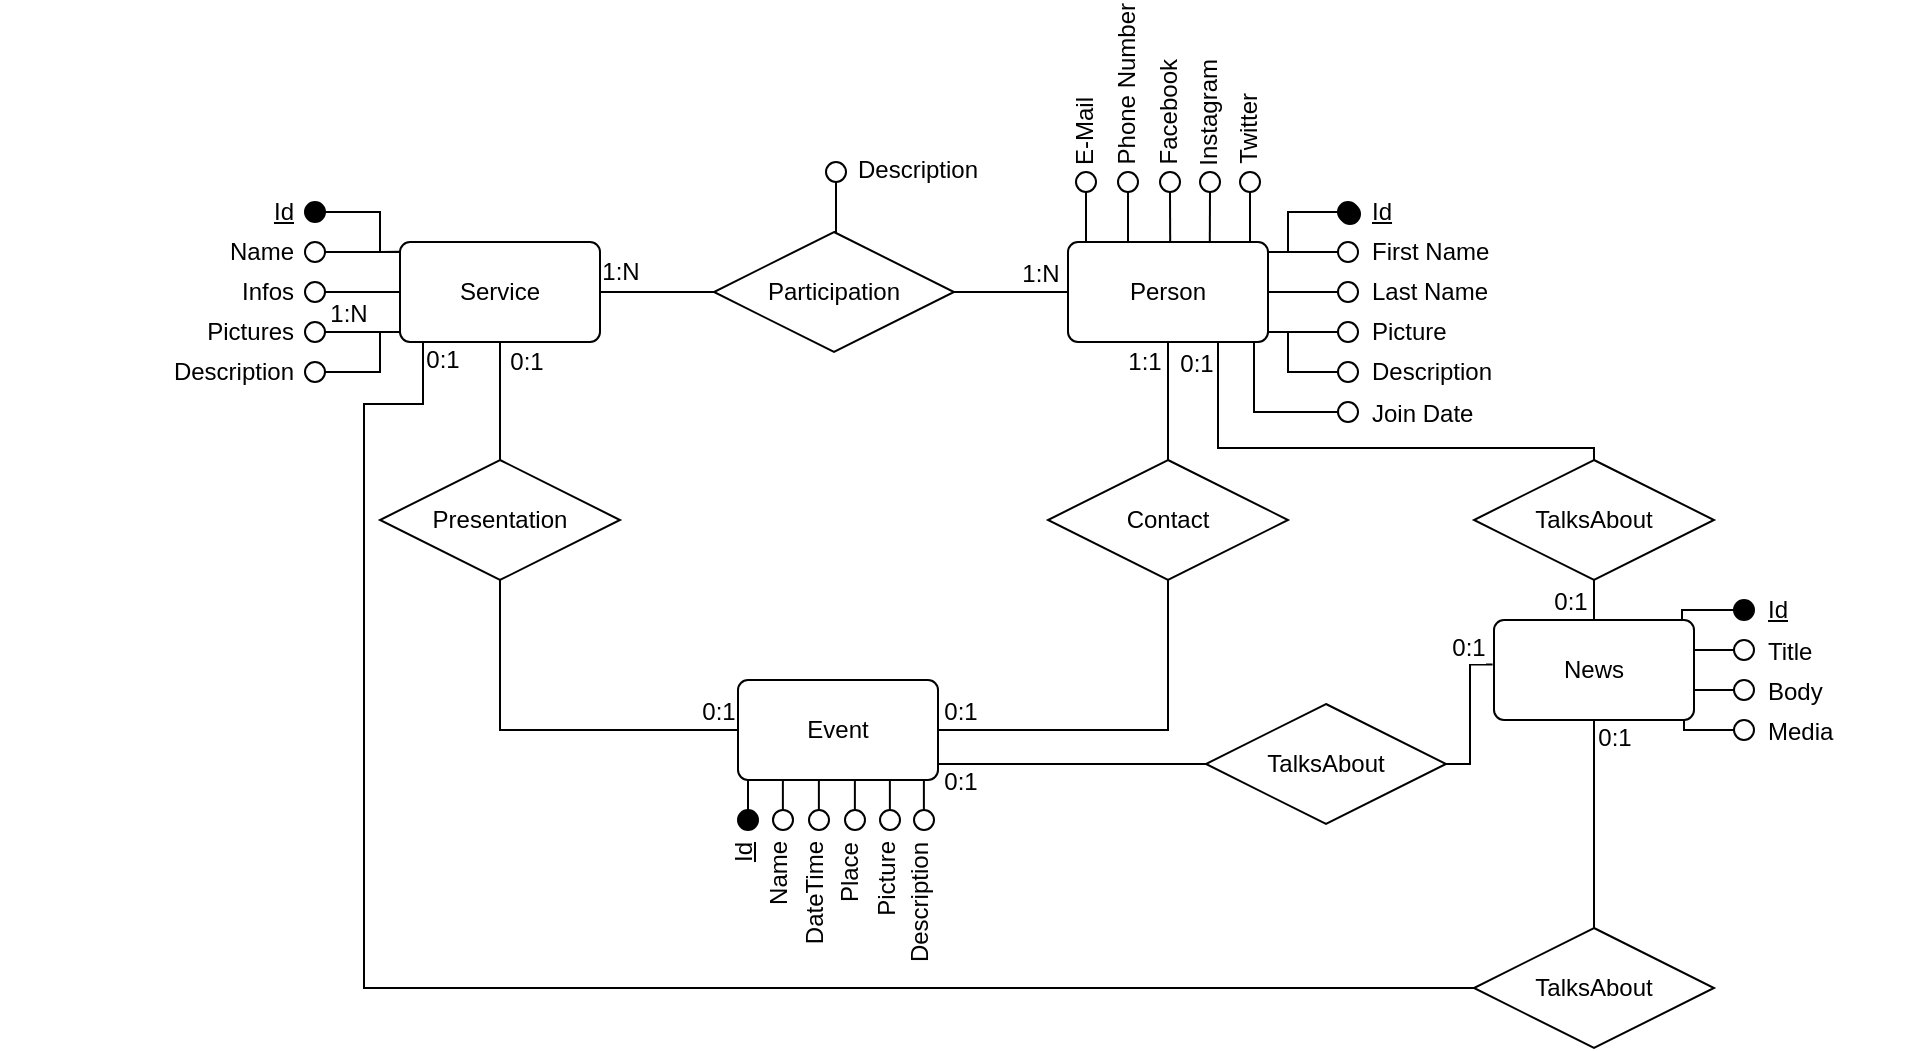 <mxfile version="13.0.0" type="github">
  <diagram id="yY8FP1khCgJvJXXbFNSa" name="Page-1">
    <mxGraphModel dx="1367" dy="301" grid="1" gridSize="1" guides="1" tooltips="1" connect="1" arrows="1" fold="1" page="1" pageScale="1" pageWidth="850" pageHeight="1100" math="0" shadow="0">
      <root>
        <mxCell id="0" />
        <mxCell id="1" parent="0" />
        <mxCell id="Hg1yuA1bv0Kx8vVud3k1-56" value="" style="group" parent="1" vertex="1" connectable="0">
          <mxGeometry x="384" y="370" width="230" height="100" as="geometry" />
        </mxCell>
        <mxCell id="Hg1yuA1bv0Kx8vVud3k1-54" value="" style="group" parent="Hg1yuA1bv0Kx8vVud3k1-56" vertex="1" connectable="0">
          <mxGeometry width="230" height="100" as="geometry" />
        </mxCell>
        <mxCell id="Hg1yuA1bv0Kx8vVud3k1-52" value="" style="group;container=1;" parent="Hg1yuA1bv0Kx8vVud3k1-54" vertex="1" connectable="0">
          <mxGeometry width="230" height="100" as="geometry" />
        </mxCell>
        <mxCell id="Hg1yuA1bv0Kx8vVud3k1-2" value="Person" style="rounded=1;arcSize=10;whiteSpace=wrap;html=1;align=center;" parent="Hg1yuA1bv0Kx8vVud3k1-52" vertex="1">
          <mxGeometry y="25" width="100" height="50" as="geometry" />
        </mxCell>
        <mxCell id="Hg1yuA1bv0Kx8vVud3k1-50" value="" style="group" parent="Hg1yuA1bv0Kx8vVud3k1-52" vertex="1" connectable="0">
          <mxGeometry x="100" width="130" height="100" as="geometry" />
        </mxCell>
        <mxCell id="Hg1yuA1bv0Kx8vVud3k1-48" value="" style="group" parent="Hg1yuA1bv0Kx8vVud3k1-50" vertex="1" connectable="0">
          <mxGeometry x="35" width="95" height="100" as="geometry" />
        </mxCell>
        <mxCell id="Hg1yuA1bv0Kx8vVud3k1-33" value="" style="group" parent="Hg1yuA1bv0Kx8vVud3k1-48" vertex="1" connectable="0">
          <mxGeometry y="40" width="85" height="20" as="geometry" />
        </mxCell>
        <mxCell id="Hg1yuA1bv0Kx8vVud3k1-23" value="" style="ellipse;whiteSpace=wrap;html=1;aspect=fixed;" parent="Hg1yuA1bv0Kx8vVud3k1-33" vertex="1">
          <mxGeometry y="5" width="10" height="10" as="geometry" />
        </mxCell>
        <mxCell id="Hg1yuA1bv0Kx8vVud3k1-24" value="Last Name" style="text;html=1;align=left;verticalAlign=middle;resizable=0;points=[];autosize=1;" parent="Hg1yuA1bv0Kx8vVud3k1-33" vertex="1">
          <mxGeometry x="15" y="1" width="67" height="18" as="geometry" />
        </mxCell>
        <mxCell id="Hg1yuA1bv0Kx8vVud3k1-37" value="" style="group" parent="Hg1yuA1bv0Kx8vVud3k1-48" vertex="1" connectable="0">
          <mxGeometry y="60" width="85" height="20" as="geometry" />
        </mxCell>
        <mxCell id="Hg1yuA1bv0Kx8vVud3k1-25" value="" style="ellipse;whiteSpace=wrap;html=1;aspect=fixed;" parent="Hg1yuA1bv0Kx8vVud3k1-37" vertex="1">
          <mxGeometry y="5" width="10" height="10" as="geometry" />
        </mxCell>
        <mxCell id="Hg1yuA1bv0Kx8vVud3k1-27" value="Picture" style="text;html=1;align=left;verticalAlign=middle;resizable=0;points=[];autosize=1;" parent="Hg1yuA1bv0Kx8vVud3k1-37" vertex="1">
          <mxGeometry x="15" y="1" width="47" height="18" as="geometry" />
        </mxCell>
        <mxCell id="Hg1yuA1bv0Kx8vVud3k1-38" value="" style="group" parent="Hg1yuA1bv0Kx8vVud3k1-48" vertex="1" connectable="0">
          <mxGeometry y="80" width="95" height="20" as="geometry" />
        </mxCell>
        <mxCell id="Hg1yuA1bv0Kx8vVud3k1-28" value="" style="ellipse;whiteSpace=wrap;html=1;aspect=fixed;" parent="Hg1yuA1bv0Kx8vVud3k1-38" vertex="1">
          <mxGeometry y="5" width="10" height="10" as="geometry" />
        </mxCell>
        <mxCell id="Hg1yuA1bv0Kx8vVud3k1-29" value="Description" style="text;html=1;align=left;verticalAlign=middle;resizable=0;points=[];autosize=1;" parent="Hg1yuA1bv0Kx8vVud3k1-38" vertex="1">
          <mxGeometry x="15" width="80" height="20" as="geometry" />
        </mxCell>
        <mxCell id="Hg1yuA1bv0Kx8vVud3k1-55" value="" style="group" parent="Hg1yuA1bv0Kx8vVud3k1-48" vertex="1" connectable="0">
          <mxGeometry width="84" height="40" as="geometry" />
        </mxCell>
        <mxCell id="Hg1yuA1bv0Kx8vVud3k1-31" value="" style="group" parent="Hg1yuA1bv0Kx8vVud3k1-55" vertex="1" connectable="0">
          <mxGeometry width="45" height="20" as="geometry" />
        </mxCell>
        <mxCell id="Hg1yuA1bv0Kx8vVud3k1-9" value="&lt;u&gt;Id&lt;/u&gt;" style="text;html=1;align=left;verticalAlign=middle;resizable=0;points=[];autosize=1;" parent="Hg1yuA1bv0Kx8vVud3k1-31" vertex="1">
          <mxGeometry x="15" width="30" height="20" as="geometry" />
        </mxCell>
        <mxCell id="Hg1yuA1bv0Kx8vVud3k1-6" value="" style="ellipse;whiteSpace=wrap;html=1;aspect=fixed;fillColor=#000000;" parent="Hg1yuA1bv0Kx8vVud3k1-31" vertex="1">
          <mxGeometry y="5" width="10" height="10" as="geometry" />
        </mxCell>
        <mxCell id="Hg1yuA1bv0Kx8vVud3k1-32" value="" style="group" parent="Hg1yuA1bv0Kx8vVud3k1-55" vertex="1" connectable="0">
          <mxGeometry y="20" width="84" height="20" as="geometry" />
        </mxCell>
        <mxCell id="Hg1yuA1bv0Kx8vVud3k1-20" value="" style="ellipse;whiteSpace=wrap;html=1;aspect=fixed;" parent="Hg1yuA1bv0Kx8vVud3k1-32" vertex="1">
          <mxGeometry y="5" width="10" height="10" as="geometry" />
        </mxCell>
        <mxCell id="Hg1yuA1bv0Kx8vVud3k1-21" value="First Name" style="text;html=1;align=left;verticalAlign=middle;resizable=0;points=[];autosize=1;" parent="Hg1yuA1bv0Kx8vVud3k1-32" vertex="1">
          <mxGeometry x="15" y="1" width="69" height="18" as="geometry" />
        </mxCell>
        <mxCell id="Hg1yuA1bv0Kx8vVud3k1-49" value="" style="group" parent="Hg1yuA1bv0Kx8vVud3k1-50" vertex="1" connectable="0">
          <mxGeometry y="10" width="35.0" height="80" as="geometry" />
        </mxCell>
        <mxCell id="Hg1yuA1bv0Kx8vVud3k1-44" value="" style="endArrow=none;html=1;rounded=0;exitX=1;exitY=0.5;exitDx=0;exitDy=0;entryX=0;entryY=0.5;entryDx=0;entryDy=0;" parent="Hg1yuA1bv0Kx8vVud3k1-49" edge="1">
          <mxGeometry relative="1" as="geometry">
            <mxPoint y="59.96" as="sourcePoint" />
            <mxPoint x="35.0" y="59.96" as="targetPoint" />
          </mxGeometry>
        </mxCell>
        <mxCell id="Hg1yuA1bv0Kx8vVud3k1-30" value="" style="endArrow=none;html=1;rounded=0;entryX=0;entryY=0.5;entryDx=0;entryDy=0;exitX=1.001;exitY=0.1;exitDx=0;exitDy=0;exitPerimeter=0;" parent="Hg1yuA1bv0Kx8vVud3k1-52" source="Hg1yuA1bv0Kx8vVud3k1-2" target="Hg1yuA1bv0Kx8vVud3k1-6" edge="1">
          <mxGeometry relative="1" as="geometry">
            <mxPoint x="-10" y="105" as="sourcePoint" />
            <mxPoint x="120" y="5" as="targetPoint" />
            <Array as="points">
              <mxPoint x="110" y="30" />
              <mxPoint x="110" y="10" />
            </Array>
          </mxGeometry>
        </mxCell>
        <mxCell id="Hg1yuA1bv0Kx8vVud3k1-39" value="" style="endArrow=none;html=1;rounded=0;exitX=1.001;exitY=0.101;exitDx=0;exitDy=0;exitPerimeter=0;entryX=0;entryY=0.5;entryDx=0;entryDy=0;" parent="Hg1yuA1bv0Kx8vVud3k1-52" source="Hg1yuA1bv0Kx8vVud3k1-2" target="Hg1yuA1bv0Kx8vVud3k1-20" edge="1">
          <mxGeometry relative="1" as="geometry">
            <mxPoint x="110" y="45" as="sourcePoint" />
            <mxPoint x="134" y="30" as="targetPoint" />
            <Array as="points">
              <mxPoint x="110" y="30" />
            </Array>
          </mxGeometry>
        </mxCell>
        <mxCell id="Hg1yuA1bv0Kx8vVud3k1-43" value="" style="endArrow=none;html=1;rounded=0;exitX=1;exitY=0.5;exitDx=0;exitDy=0;entryX=0;entryY=0.5;entryDx=0;entryDy=0;" parent="Hg1yuA1bv0Kx8vVud3k1-52" source="Hg1yuA1bv0Kx8vVud3k1-2" target="Hg1yuA1bv0Kx8vVud3k1-23" edge="1">
          <mxGeometry relative="1" as="geometry">
            <mxPoint x="109.6" y="39.95" as="sourcePoint" />
            <mxPoint x="145.0" y="40" as="targetPoint" />
          </mxGeometry>
        </mxCell>
        <mxCell id="Hg1yuA1bv0Kx8vVud3k1-45" value="" style="endArrow=none;html=1;rounded=0;entryX=0;entryY=0.5;entryDx=0;entryDy=0;exitX=1;exitY=0.899;exitDx=0;exitDy=0;exitPerimeter=0;" parent="Hg1yuA1bv0Kx8vVud3k1-52" source="Hg1yuA1bv0Kx8vVud3k1-2" target="Hg1yuA1bv0Kx8vVud3k1-28" edge="1">
          <mxGeometry relative="1" as="geometry">
            <mxPoint x="120" y="75" as="sourcePoint" />
            <mxPoint x="145.0" y="79.96" as="targetPoint" />
            <Array as="points">
              <mxPoint x="110" y="70" />
              <mxPoint x="110" y="90" />
            </Array>
          </mxGeometry>
        </mxCell>
        <mxCell id="kQDl9w3SlfxyhHFsU9HI-30" value="0:1" style="text;html=1;align=center;verticalAlign=middle;resizable=0;points=[];labelBackgroundColor=#ffffff;" vertex="1" connectable="0" parent="Hg1yuA1bv0Kx8vVud3k1-52">
          <mxGeometry x="76" y="95" as="geometry">
            <mxPoint x="-12" y="-9.75" as="offset" />
          </mxGeometry>
        </mxCell>
        <mxCell id="Hg1yuA1bv0Kx8vVud3k1-118" value="" style="group" parent="1" vertex="1" connectable="0">
          <mxGeometry x="-150" y="370" width="233" height="100" as="geometry" />
        </mxCell>
        <mxCell id="Hg1yuA1bv0Kx8vVud3k1-89" value="" style="group" parent="Hg1yuA1bv0Kx8vVud3k1-118" vertex="1" connectable="0">
          <mxGeometry width="233" height="100" as="geometry" />
        </mxCell>
        <mxCell id="Hg1yuA1bv0Kx8vVud3k1-90" value="" style="group" parent="Hg1yuA1bv0Kx8vVud3k1-89" vertex="1" connectable="0">
          <mxGeometry width="233" height="100" as="geometry" />
        </mxCell>
        <mxCell id="Hg1yuA1bv0Kx8vVud3k1-142" value="" style="group" parent="Hg1yuA1bv0Kx8vVud3k1-90" vertex="1" connectable="0">
          <mxGeometry x="67.5" width="95" height="100" as="geometry" />
        </mxCell>
        <mxCell id="Hg1yuA1bv0Kx8vVud3k1-127" value="" style="group" parent="Hg1yuA1bv0Kx8vVud3k1-142" vertex="1" connectable="0">
          <mxGeometry width="95" height="100" as="geometry" />
        </mxCell>
        <mxCell id="Hg1yuA1bv0Kx8vVud3k1-126" value="" style="group" parent="Hg1yuA1bv0Kx8vVud3k1-127" vertex="1" connectable="0">
          <mxGeometry y="80" width="95" height="20" as="geometry" />
        </mxCell>
        <mxCell id="Hg1yuA1bv0Kx8vVud3k1-102" value="" style="ellipse;whiteSpace=wrap;html=1;aspect=fixed;" parent="Hg1yuA1bv0Kx8vVud3k1-126" vertex="1">
          <mxGeometry x="85" y="5" width="10" height="10" as="geometry" />
        </mxCell>
        <mxCell id="Hg1yuA1bv0Kx8vVud3k1-103" value="Description" style="text;html=1;align=right;verticalAlign=middle;resizable=0;points=[];autosize=1;" parent="Hg1yuA1bv0Kx8vVud3k1-126" vertex="1">
          <mxGeometry width="80" height="20" as="geometry" />
        </mxCell>
        <mxCell id="Hg1yuA1bv0Kx8vVud3k1-141" value="" style="group" parent="Hg1yuA1bv0Kx8vVud3k1-127" vertex="1" connectable="0">
          <mxGeometry x="20" width="75" height="80" as="geometry" />
        </mxCell>
        <mxCell id="Hg1yuA1bv0Kx8vVud3k1-122" value="" style="group" parent="Hg1yuA1bv0Kx8vVud3k1-141" vertex="1" connectable="0">
          <mxGeometry x="10" y="20" width="65" height="20" as="geometry" />
        </mxCell>
        <mxCell id="Hg1yuA1bv0Kx8vVud3k1-110" value="Name" style="text;html=1;align=right;verticalAlign=middle;resizable=0;points=[];autosize=1;" parent="Hg1yuA1bv0Kx8vVud3k1-122" vertex="1">
          <mxGeometry width="50" height="20" as="geometry" />
        </mxCell>
        <mxCell id="Hg1yuA1bv0Kx8vVud3k1-140" value="" style="group" parent="Hg1yuA1bv0Kx8vVud3k1-122" vertex="1" connectable="0">
          <mxGeometry x="55" y="5" width="10" height="10" as="geometry" />
        </mxCell>
        <mxCell id="Hg1yuA1bv0Kx8vVud3k1-109" value="" style="ellipse;whiteSpace=wrap;html=1;aspect=fixed;" parent="Hg1yuA1bv0Kx8vVud3k1-140" vertex="1">
          <mxGeometry width="10" height="10" as="geometry" />
        </mxCell>
        <mxCell id="Hg1yuA1bv0Kx8vVud3k1-125" value="" style="group" parent="Hg1yuA1bv0Kx8vVud3k1-141" vertex="1" connectable="0">
          <mxGeometry y="60" width="75" height="20" as="geometry" />
        </mxCell>
        <mxCell id="Hg1yuA1bv0Kx8vVud3k1-99" value="" style="ellipse;whiteSpace=wrap;html=1;aspect=fixed;" parent="Hg1yuA1bv0Kx8vVud3k1-125" vertex="1">
          <mxGeometry x="65" y="5" width="10" height="10" as="geometry" />
        </mxCell>
        <mxCell id="Hg1yuA1bv0Kx8vVud3k1-100" value="Pictures" style="text;html=1;align=right;verticalAlign=middle;resizable=0;points=[];autosize=1;" parent="Hg1yuA1bv0Kx8vVud3k1-125" vertex="1">
          <mxGeometry width="60" height="20" as="geometry" />
        </mxCell>
        <mxCell id="Hg1yuA1bv0Kx8vVud3k1-137" value="" style="group" parent="Hg1yuA1bv0Kx8vVud3k1-141" vertex="1" connectable="0">
          <mxGeometry x="20" width="55" height="60" as="geometry" />
        </mxCell>
        <mxCell id="Hg1yuA1bv0Kx8vVud3k1-121" value="" style="group" parent="Hg1yuA1bv0Kx8vVud3k1-137" vertex="1" connectable="0">
          <mxGeometry x="10" width="45" height="20" as="geometry" />
        </mxCell>
        <mxCell id="Hg1yuA1bv0Kx8vVud3k1-106" value="&lt;u&gt;Id&lt;/u&gt;" style="text;html=1;align=right;verticalAlign=middle;resizable=0;points=[];autosize=1;" parent="Hg1yuA1bv0Kx8vVud3k1-121" vertex="1">
          <mxGeometry width="30" height="20" as="geometry" />
        </mxCell>
        <mxCell id="Hg1yuA1bv0Kx8vVud3k1-107" value="" style="ellipse;whiteSpace=wrap;html=1;aspect=fixed;fillColor=#000000;" parent="Hg1yuA1bv0Kx8vVud3k1-121" vertex="1">
          <mxGeometry x="35" y="5" width="10" height="10" as="geometry" />
        </mxCell>
        <mxCell id="Hg1yuA1bv0Kx8vVud3k1-123" value="" style="group" parent="Hg1yuA1bv0Kx8vVud3k1-137" vertex="1" connectable="0">
          <mxGeometry y="40" width="55" height="20" as="geometry" />
        </mxCell>
        <mxCell id="Hg1yuA1bv0Kx8vVud3k1-96" value="" style="ellipse;whiteSpace=wrap;html=1;aspect=fixed;" parent="Hg1yuA1bv0Kx8vVud3k1-123" vertex="1">
          <mxGeometry x="45" y="5" width="10" height="10" as="geometry" />
        </mxCell>
        <mxCell id="Hg1yuA1bv0Kx8vVud3k1-97" value="Infos" style="text;html=1;align=right;verticalAlign=middle;resizable=0;points=[];autosize=1;" parent="Hg1yuA1bv0Kx8vVud3k1-123" vertex="1">
          <mxGeometry width="40" height="20" as="geometry" />
        </mxCell>
        <mxCell id="kQDl9w3SlfxyhHFsU9HI-42" value="0:1" style="text;html=1;align=center;verticalAlign=middle;resizable=0;points=[];labelBackgroundColor=#ffffff;" vertex="1" connectable="0" parent="Hg1yuA1bv0Kx8vVud3k1-90">
          <mxGeometry x="233" y="93" as="geometry">
            <mxPoint x="-12" y="-9.75" as="offset" />
          </mxGeometry>
        </mxCell>
        <mxCell id="Hg1yuA1bv0Kx8vVud3k1-92" value="Service" style="rounded=1;arcSize=10;whiteSpace=wrap;html=1;align=center;" parent="1" vertex="1">
          <mxGeometry x="50" y="395" width="100" height="50" as="geometry" />
        </mxCell>
        <mxCell id="Hg1yuA1bv0Kx8vVud3k1-129" value="" style="endArrow=none;html=1;rounded=0;exitX=1;exitY=0.5;exitDx=0;exitDy=0;entryX=0;entryY=0.1;entryDx=0;entryDy=0;entryPerimeter=0;" parent="1" source="Hg1yuA1bv0Kx8vVud3k1-109" target="Hg1yuA1bv0Kx8vVud3k1-92" edge="1">
          <mxGeometry relative="1" as="geometry">
            <mxPoint x="10" y="410" as="sourcePoint" />
            <mxPoint x="40" y="400" as="targetPoint" />
          </mxGeometry>
        </mxCell>
        <mxCell id="Hg1yuA1bv0Kx8vVud3k1-131" value="" style="endArrow=none;html=1;rounded=0;entryX=0;entryY=0.5;entryDx=0;entryDy=0;exitX=1;exitY=0.5;exitDx=0;exitDy=0;" parent="1" source="Hg1yuA1bv0Kx8vVud3k1-96" target="Hg1yuA1bv0Kx8vVud3k1-92" edge="1">
          <mxGeometry relative="1" as="geometry">
            <mxPoint x="-5" y="420" as="sourcePoint" />
            <mxPoint x="55" y="419.93" as="targetPoint" />
          </mxGeometry>
        </mxCell>
        <mxCell id="Hg1yuA1bv0Kx8vVud3k1-135" value="" style="endArrow=none;html=1;rounded=0;exitX=1;exitY=0.5;exitDx=0;exitDy=0;horizontal=0;entryX=0;entryY=0.899;entryDx=0;entryDy=0;entryPerimeter=0;" parent="1" source="Hg1yuA1bv0Kx8vVud3k1-102" target="Hg1yuA1bv0Kx8vVud3k1-92" edge="1">
          <mxGeometry relative="1" as="geometry">
            <mxPoint x="10" y="460" as="sourcePoint" />
            <mxPoint x="50" y="450" as="targetPoint" />
            <Array as="points">
              <mxPoint x="40" y="460" />
              <mxPoint x="40" y="440" />
            </Array>
          </mxGeometry>
        </mxCell>
        <mxCell id="Hg1yuA1bv0Kx8vVud3k1-132" value="" style="endArrow=none;html=1;rounded=0;exitX=1;exitY=0.5;exitDx=0;exitDy=0;" parent="1" source="Hg1yuA1bv0Kx8vVud3k1-99" edge="1">
          <mxGeometry relative="1" as="geometry">
            <mxPoint x="-5" y="440" as="sourcePoint" />
            <mxPoint x="40" y="440" as="targetPoint" />
          </mxGeometry>
        </mxCell>
        <mxCell id="F1gf2Cr57VOTkDUYjZcg-66" value="1:N" style="text;html=1;align=center;verticalAlign=middle;resizable=0;points=[];labelBackgroundColor=#ffffff;" parent="Hg1yuA1bv0Kx8vVud3k1-132" vertex="1" connectable="0">
          <mxGeometry x="-0.345" relative="1" as="geometry">
            <mxPoint x="2.5" y="-9" as="offset" />
          </mxGeometry>
        </mxCell>
        <mxCell id="Hg1yuA1bv0Kx8vVud3k1-139" value="" style="endArrow=none;html=1;rounded=0;exitX=1;exitY=0.5;exitDx=0;exitDy=0;entryX=-0.002;entryY=0.097;entryDx=0;entryDy=0;entryPerimeter=0;" parent="1" source="Hg1yuA1bv0Kx8vVud3k1-107" target="Hg1yuA1bv0Kx8vVud3k1-92" edge="1">
          <mxGeometry relative="1" as="geometry">
            <mxPoint x="20" y="380" as="sourcePoint" />
            <mxPoint x="180" y="380" as="targetPoint" />
            <Array as="points">
              <mxPoint x="40" y="380" />
              <mxPoint x="40" y="400" />
            </Array>
          </mxGeometry>
        </mxCell>
        <mxCell id="F1gf2Cr57VOTkDUYjZcg-46" style="edgeStyle=orthogonalEdgeStyle;rounded=0;orthogonalLoop=1;jettySize=auto;html=1;exitX=1;exitY=0.5;exitDx=0;exitDy=0;entryX=0;entryY=0.5;entryDx=0;entryDy=0;endArrow=none;endFill=0;" parent="1" source="F1gf2Cr57VOTkDUYjZcg-40" target="Hg1yuA1bv0Kx8vVud3k1-2" edge="1">
          <mxGeometry relative="1" as="geometry" />
        </mxCell>
        <mxCell id="F1gf2Cr57VOTkDUYjZcg-49" value="1:N" style="text;html=1;align=center;verticalAlign=middle;resizable=0;points=[];labelBackgroundColor=#ffffff;" parent="F1gf2Cr57VOTkDUYjZcg-46" vertex="1" connectable="0">
          <mxGeometry x="0.395" relative="1" as="geometry">
            <mxPoint x="2.25" y="-9" as="offset" />
          </mxGeometry>
        </mxCell>
        <mxCell id="F1gf2Cr57VOTkDUYjZcg-47" style="edgeStyle=orthogonalEdgeStyle;rounded=0;orthogonalLoop=1;jettySize=auto;html=1;exitX=0;exitY=0.5;exitDx=0;exitDy=0;entryX=1;entryY=0.5;entryDx=0;entryDy=0;endArrow=none;endFill=0;" parent="1" source="F1gf2Cr57VOTkDUYjZcg-40" target="Hg1yuA1bv0Kx8vVud3k1-92" edge="1">
          <mxGeometry relative="1" as="geometry" />
        </mxCell>
        <mxCell id="F1gf2Cr57VOTkDUYjZcg-52" value="1:N" style="text;html=1;align=center;verticalAlign=middle;resizable=0;points=[];labelBackgroundColor=#ffffff;" parent="F1gf2Cr57VOTkDUYjZcg-47" vertex="1" connectable="0">
          <mxGeometry x="0.175" relative="1" as="geometry">
            <mxPoint x="-13.5" y="-10" as="offset" />
          </mxGeometry>
        </mxCell>
        <mxCell id="iSLVSEU4eDrQ1vTNt0Q3-5" style="edgeStyle=orthogonalEdgeStyle;rounded=0;orthogonalLoop=1;jettySize=auto;html=1;exitX=0.5;exitY=0;exitDx=0;exitDy=0;entryX=0.5;entryY=1;entryDx=0;entryDy=0;endArrow=none;endFill=0;" parent="1" source="F1gf2Cr57VOTkDUYjZcg-40" target="iSLVSEU4eDrQ1vTNt0Q3-3" edge="1">
          <mxGeometry relative="1" as="geometry" />
        </mxCell>
        <mxCell id="F1gf2Cr57VOTkDUYjZcg-40" value="Participation" style="shape=rhombus;perimeter=rhombusPerimeter;whiteSpace=wrap;html=1;align=center;" parent="1" vertex="1">
          <mxGeometry x="207" y="390" width="120" height="60" as="geometry" />
        </mxCell>
        <mxCell id="F1gf2Cr57VOTkDUYjZcg-35" value="&lt;u&gt;Id&lt;/u&gt;" style="text;html=1;align=right;verticalAlign=middle;resizable=0;points=[];autosize=1;rotation=270;" parent="1" vertex="1">
          <mxGeometry x="212" y="694" width="20" height="20" as="geometry" />
        </mxCell>
        <mxCell id="F1gf2Cr57VOTkDUYjZcg-36" value="Name" style="text;html=1;align=right;verticalAlign=middle;resizable=0;points=[];autosize=1;rotation=270;" parent="1" vertex="1">
          <mxGeometry x="214.5" y="708.95" width="50" height="20" as="geometry" />
        </mxCell>
        <mxCell id="F1gf2Cr57VOTkDUYjZcg-37" value="DateTime" style="text;html=1;align=right;verticalAlign=middle;resizable=0;points=[];autosize=1;rotation=270;" parent="1" vertex="1">
          <mxGeometry x="226" y="716" width="63" height="19" as="geometry" />
        </mxCell>
        <mxCell id="F1gf2Cr57VOTkDUYjZcg-38" value="Place" style="text;html=1;align=right;verticalAlign=middle;resizable=0;points=[];autosize=1;rotation=270;" parent="1" vertex="1">
          <mxGeometry x="254.5" y="705" width="41" height="19" as="geometry" />
        </mxCell>
        <mxCell id="F1gf2Cr57VOTkDUYjZcg-39" value="Picture" style="text;html=1;align=right;verticalAlign=middle;resizable=0;points=[];autosize=1;rotation=270;" parent="1" vertex="1">
          <mxGeometry x="269" y="708" width="48" height="19" as="geometry" />
        </mxCell>
        <mxCell id="F1gf2Cr57VOTkDUYjZcg-54" style="edgeStyle=orthogonalEdgeStyle;rounded=0;orthogonalLoop=1;jettySize=auto;html=1;exitX=0.5;exitY=0;exitDx=0;exitDy=0;entryX=0.5;entryY=1;entryDx=0;entryDy=0;endArrow=none;endFill=0;" parent="1" source="F1gf2Cr57VOTkDUYjZcg-53" target="Hg1yuA1bv0Kx8vVud3k1-92" edge="1">
          <mxGeometry relative="1" as="geometry" />
        </mxCell>
        <mxCell id="F1gf2Cr57VOTkDUYjZcg-56" value="0:1" style="text;html=1;align=center;verticalAlign=middle;resizable=0;points=[];labelBackgroundColor=#ffffff;" parent="F1gf2Cr57VOTkDUYjZcg-54" vertex="1" connectable="0">
          <mxGeometry x="0.449" relative="1" as="geometry">
            <mxPoint x="13" y="-7.25" as="offset" />
          </mxGeometry>
        </mxCell>
        <mxCell id="F1gf2Cr57VOTkDUYjZcg-55" style="edgeStyle=orthogonalEdgeStyle;rounded=0;orthogonalLoop=1;jettySize=auto;html=1;exitX=0.5;exitY=1;exitDx=0;exitDy=0;entryX=0;entryY=0.5;entryDx=0;entryDy=0;endArrow=none;endFill=0;" parent="1" source="F1gf2Cr57VOTkDUYjZcg-53" target="F1gf2Cr57VOTkDUYjZcg-4" edge="1">
          <mxGeometry relative="1" as="geometry" />
        </mxCell>
        <mxCell id="F1gf2Cr57VOTkDUYjZcg-57" value="0:1" style="text;html=1;align=center;verticalAlign=middle;resizable=0;points=[];labelBackgroundColor=#ffffff;" parent="F1gf2Cr57VOTkDUYjZcg-55" vertex="1" connectable="0">
          <mxGeometry x="0.467" y="-1" relative="1" as="geometry">
            <mxPoint x="40.75" y="-10" as="offset" />
          </mxGeometry>
        </mxCell>
        <mxCell id="F1gf2Cr57VOTkDUYjZcg-53" value="Presentation" style="shape=rhombus;perimeter=rhombusPerimeter;whiteSpace=wrap;html=1;align=center;" parent="1" vertex="1">
          <mxGeometry x="40" y="504" width="120" height="60" as="geometry" />
        </mxCell>
        <mxCell id="F1gf2Cr57VOTkDUYjZcg-59" style="edgeStyle=orthogonalEdgeStyle;rounded=0;orthogonalLoop=1;jettySize=auto;html=1;exitX=0.5;exitY=0;exitDx=0;exitDy=0;endArrow=none;endFill=0;" parent="1" source="F1gf2Cr57VOTkDUYjZcg-58" target="Hg1yuA1bv0Kx8vVud3k1-2" edge="1">
          <mxGeometry relative="1" as="geometry" />
        </mxCell>
        <mxCell id="F1gf2Cr57VOTkDUYjZcg-62" value="1:1" style="text;html=1;align=center;verticalAlign=middle;resizable=0;points=[];labelBackgroundColor=#ffffff;" parent="F1gf2Cr57VOTkDUYjZcg-59" vertex="1" connectable="0">
          <mxGeometry x="0.331" relative="1" as="geometry">
            <mxPoint x="-12" y="-9.75" as="offset" />
          </mxGeometry>
        </mxCell>
        <mxCell id="F1gf2Cr57VOTkDUYjZcg-60" style="edgeStyle=orthogonalEdgeStyle;rounded=0;orthogonalLoop=1;jettySize=auto;html=1;exitX=0.5;exitY=1;exitDx=0;exitDy=0;entryX=1;entryY=0.5;entryDx=0;entryDy=0;endArrow=none;endFill=0;" parent="1" source="F1gf2Cr57VOTkDUYjZcg-58" target="F1gf2Cr57VOTkDUYjZcg-4" edge="1">
          <mxGeometry relative="1" as="geometry" />
        </mxCell>
        <mxCell id="F1gf2Cr57VOTkDUYjZcg-61" value="0:1" style="text;html=1;align=center;verticalAlign=middle;resizable=0;points=[];labelBackgroundColor=#ffffff;" parent="F1gf2Cr57VOTkDUYjZcg-60" vertex="1" connectable="0">
          <mxGeometry x="0.732" y="1" relative="1" as="geometry">
            <mxPoint x="-14.5" y="-10" as="offset" />
          </mxGeometry>
        </mxCell>
        <mxCell id="F1gf2Cr57VOTkDUYjZcg-58" value="Contact" style="shape=rhombus;perimeter=rhombusPerimeter;whiteSpace=wrap;html=1;align=center;" parent="1" vertex="1">
          <mxGeometry x="374" y="504" width="120" height="60" as="geometry" />
        </mxCell>
        <mxCell id="F1gf2Cr57VOTkDUYjZcg-4" value="Event" style="rounded=1;arcSize=10;whiteSpace=wrap;html=1;align=center;" parent="1" vertex="1">
          <mxGeometry x="219" y="614" width="100" height="50" as="geometry" />
        </mxCell>
        <mxCell id="F1gf2Cr57VOTkDUYjZcg-19" value="" style="ellipse;whiteSpace=wrap;html=1;aspect=fixed;fillColor=#000000;" parent="1" vertex="1">
          <mxGeometry x="219" y="679" width="10" height="10" as="geometry" />
        </mxCell>
        <mxCell id="F1gf2Cr57VOTkDUYjZcg-21" value="" style="ellipse;whiteSpace=wrap;html=1;aspect=fixed;" parent="1" vertex="1">
          <mxGeometry x="236.5" y="678.95" width="10" height="10" as="geometry" />
        </mxCell>
        <mxCell id="F1gf2Cr57VOTkDUYjZcg-8" value="" style="ellipse;whiteSpace=wrap;html=1;aspect=fixed;" parent="1" vertex="1">
          <mxGeometry x="254.5" y="679" width="10" height="10" as="geometry" />
        </mxCell>
        <mxCell id="F1gf2Cr57VOTkDUYjZcg-11" value="" style="ellipse;whiteSpace=wrap;html=1;aspect=fixed;" parent="1" vertex="1">
          <mxGeometry x="272.5" y="679" width="10" height="10" as="geometry" />
        </mxCell>
        <mxCell id="F1gf2Cr57VOTkDUYjZcg-14" value="" style="ellipse;whiteSpace=wrap;html=1;aspect=fixed;" parent="1" vertex="1">
          <mxGeometry x="290" y="679" width="10" height="10" as="geometry" />
        </mxCell>
        <mxCell id="F1gf2Cr57VOTkDUYjZcg-30" value="" style="endArrow=none;html=1;rounded=0;exitX=0.05;exitY=1.001;exitDx=0;exitDy=0;exitPerimeter=0;entryX=0.5;entryY=0;entryDx=0;entryDy=0;" parent="1" source="F1gf2Cr57VOTkDUYjZcg-4" target="F1gf2Cr57VOTkDUYjZcg-19" edge="1">
          <mxGeometry relative="1" as="geometry">
            <mxPoint x="139" y="679" as="sourcePoint" />
            <mxPoint x="299" y="679" as="targetPoint" />
          </mxGeometry>
        </mxCell>
        <mxCell id="F1gf2Cr57VOTkDUYjZcg-31" value="" style="endArrow=none;html=1;rounded=0;exitX=0.05;exitY=1.001;exitDx=0;exitDy=0;exitPerimeter=0;entryX=0.5;entryY=0;entryDx=0;entryDy=0;" parent="1" edge="1">
          <mxGeometry relative="1" as="geometry">
            <mxPoint x="241.44" y="664" as="sourcePoint" />
            <mxPoint x="241.44" y="678.95" as="targetPoint" />
          </mxGeometry>
        </mxCell>
        <mxCell id="F1gf2Cr57VOTkDUYjZcg-32" value="" style="endArrow=none;html=1;rounded=0;exitX=0.05;exitY=1.001;exitDx=0;exitDy=0;exitPerimeter=0;entryX=0.5;entryY=0;entryDx=0;entryDy=0;" parent="1" edge="1">
          <mxGeometry relative="1" as="geometry">
            <mxPoint x="259.44" y="664" as="sourcePoint" />
            <mxPoint x="259.44" y="678.95" as="targetPoint" />
          </mxGeometry>
        </mxCell>
        <mxCell id="F1gf2Cr57VOTkDUYjZcg-33" value="" style="endArrow=none;html=1;rounded=0;exitX=0.05;exitY=1.001;exitDx=0;exitDy=0;exitPerimeter=0;entryX=0.5;entryY=0;entryDx=0;entryDy=0;" parent="1" edge="1">
          <mxGeometry relative="1" as="geometry">
            <mxPoint x="277.44" y="664" as="sourcePoint" />
            <mxPoint x="277.44" y="678.95" as="targetPoint" />
          </mxGeometry>
        </mxCell>
        <mxCell id="F1gf2Cr57VOTkDUYjZcg-34" value="" style="endArrow=none;html=1;rounded=0;exitX=0.05;exitY=1.001;exitDx=0;exitDy=0;exitPerimeter=0;entryX=0.5;entryY=0;entryDx=0;entryDy=0;" parent="1" edge="1">
          <mxGeometry relative="1" as="geometry">
            <mxPoint x="294.94" y="664" as="sourcePoint" />
            <mxPoint x="294.94" y="678.95" as="targetPoint" />
          </mxGeometry>
        </mxCell>
        <mxCell id="iSLVSEU4eDrQ1vTNt0Q3-2" value="" style="group" parent="1" vertex="1" connectable="0">
          <mxGeometry x="263" y="350" width="86" height="20" as="geometry" />
        </mxCell>
        <mxCell id="iSLVSEU4eDrQ1vTNt0Q3-3" value="" style="ellipse;whiteSpace=wrap;html=1;aspect=fixed;" parent="iSLVSEU4eDrQ1vTNt0Q3-2" vertex="1">
          <mxGeometry y="5" width="10" height="10" as="geometry" />
        </mxCell>
        <mxCell id="iSLVSEU4eDrQ1vTNt0Q3-4" value="Description" style="text;html=1;align=left;verticalAlign=middle;resizable=0;points=[];autosize=1;" parent="iSLVSEU4eDrQ1vTNt0Q3-2" vertex="1">
          <mxGeometry x="14" y="-1" width="71" height="19" as="geometry" />
        </mxCell>
        <mxCell id="iSLVSEU4eDrQ1vTNt0Q3-6" value="Description" style="text;html=1;align=right;verticalAlign=middle;resizable=0;points=[];autosize=1;rotation=270;" parent="1" vertex="1">
          <mxGeometry x="275" y="720" width="70" height="18" as="geometry" />
        </mxCell>
        <mxCell id="iSLVSEU4eDrQ1vTNt0Q3-7" value="" style="ellipse;whiteSpace=wrap;html=1;aspect=fixed;" parent="1" vertex="1">
          <mxGeometry x="307" y="679" width="10" height="10" as="geometry" />
        </mxCell>
        <mxCell id="iSLVSEU4eDrQ1vTNt0Q3-8" value="" style="endArrow=none;html=1;rounded=0;exitX=0.05;exitY=1.001;exitDx=0;exitDy=0;exitPerimeter=0;entryX=0.5;entryY=0;entryDx=0;entryDy=0;" parent="1" edge="1">
          <mxGeometry relative="1" as="geometry">
            <mxPoint x="311.94" y="664" as="sourcePoint" />
            <mxPoint x="311.94" y="678.95" as="targetPoint" />
          </mxGeometry>
        </mxCell>
        <mxCell id="iSLVSEU4eDrQ1vTNt0Q3-11" value="" style="ellipse;whiteSpace=wrap;html=1;aspect=fixed;fillColor=#000000;" parent="1" vertex="1">
          <mxGeometry x="520" y="376" width="10" height="10" as="geometry" />
        </mxCell>
        <mxCell id="iSLVSEU4eDrQ1vTNt0Q3-17" style="edgeStyle=orthogonalEdgeStyle;rounded=0;orthogonalLoop=1;jettySize=auto;html=1;exitX=0.5;exitY=1;exitDx=0;exitDy=0;entryX=0.09;entryY=0.01;entryDx=0;entryDy=0;entryPerimeter=0;endArrow=none;endFill=0;" parent="1" source="iSLVSEU4eDrQ1vTNt0Q3-12" target="Hg1yuA1bv0Kx8vVud3k1-2" edge="1">
          <mxGeometry relative="1" as="geometry" />
        </mxCell>
        <mxCell id="iSLVSEU4eDrQ1vTNt0Q3-12" value="" style="ellipse;whiteSpace=wrap;html=1;aspect=fixed;" parent="1" vertex="1">
          <mxGeometry x="388" y="360" width="10" height="10" as="geometry" />
        </mxCell>
        <mxCell id="iSLVSEU4eDrQ1vTNt0Q3-21" style="edgeStyle=orthogonalEdgeStyle;rounded=0;orthogonalLoop=1;jettySize=auto;html=1;exitX=0.5;exitY=1;exitDx=0;exitDy=0;entryX=0.91;entryY=0.006;entryDx=0;entryDy=0;entryPerimeter=0;endArrow=none;endFill=0;" parent="1" source="iSLVSEU4eDrQ1vTNt0Q3-13" target="Hg1yuA1bv0Kx8vVud3k1-2" edge="1">
          <mxGeometry relative="1" as="geometry" />
        </mxCell>
        <mxCell id="iSLVSEU4eDrQ1vTNt0Q3-13" value="" style="ellipse;whiteSpace=wrap;html=1;aspect=fixed;" parent="1" vertex="1">
          <mxGeometry x="470" y="360" width="10" height="10" as="geometry" />
        </mxCell>
        <mxCell id="iSLVSEU4eDrQ1vTNt0Q3-19" style="edgeStyle=orthogonalEdgeStyle;rounded=0;orthogonalLoop=1;jettySize=auto;html=1;exitX=0.5;exitY=1;exitDx=0;exitDy=0;entryX=0.511;entryY=0.006;entryDx=0;entryDy=0;endArrow=none;endFill=0;entryPerimeter=0;" parent="1" source="iSLVSEU4eDrQ1vTNt0Q3-14" target="Hg1yuA1bv0Kx8vVud3k1-2" edge="1">
          <mxGeometry relative="1" as="geometry" />
        </mxCell>
        <mxCell id="iSLVSEU4eDrQ1vTNt0Q3-14" value="" style="ellipse;whiteSpace=wrap;html=1;aspect=fixed;" parent="1" vertex="1">
          <mxGeometry x="430" y="360" width="10" height="10" as="geometry" />
        </mxCell>
        <mxCell id="iSLVSEU4eDrQ1vTNt0Q3-18" style="edgeStyle=orthogonalEdgeStyle;rounded=0;orthogonalLoop=1;jettySize=auto;html=1;exitX=0.5;exitY=1;exitDx=0;exitDy=0;entryX=0.3;entryY=0;entryDx=0;entryDy=0;entryPerimeter=0;endArrow=none;endFill=0;" parent="1" source="iSLVSEU4eDrQ1vTNt0Q3-15" target="Hg1yuA1bv0Kx8vVud3k1-2" edge="1">
          <mxGeometry relative="1" as="geometry" />
        </mxCell>
        <mxCell id="iSLVSEU4eDrQ1vTNt0Q3-15" value="" style="ellipse;whiteSpace=wrap;html=1;aspect=fixed;" parent="1" vertex="1">
          <mxGeometry x="409" y="360" width="10" height="10" as="geometry" />
        </mxCell>
        <mxCell id="iSLVSEU4eDrQ1vTNt0Q3-20" style="edgeStyle=orthogonalEdgeStyle;rounded=0;orthogonalLoop=1;jettySize=auto;html=1;exitX=0.5;exitY=1;exitDx=0;exitDy=0;entryX=0.709;entryY=0.01;entryDx=0;entryDy=0;entryPerimeter=0;endArrow=none;endFill=0;" parent="1" source="iSLVSEU4eDrQ1vTNt0Q3-16" target="Hg1yuA1bv0Kx8vVud3k1-2" edge="1">
          <mxGeometry relative="1" as="geometry" />
        </mxCell>
        <mxCell id="iSLVSEU4eDrQ1vTNt0Q3-16" value="" style="ellipse;whiteSpace=wrap;html=1;aspect=fixed;" parent="1" vertex="1">
          <mxGeometry x="450" y="360" width="10" height="10" as="geometry" />
        </mxCell>
        <mxCell id="iSLVSEU4eDrQ1vTNt0Q3-22" value="E-Mail" style="text;html=1;align=right;verticalAlign=middle;resizable=0;points=[];autosize=1;rotation=270;" parent="1" vertex="1">
          <mxGeometry x="370" y="335" width="45" height="19" as="geometry" />
        </mxCell>
        <mxCell id="iSLVSEU4eDrQ1vTNt0Q3-23" value="Phone Number" style="text;html=1;align=right;verticalAlign=middle;resizable=0;points=[];autosize=1;rotation=270;" parent="1" vertex="1">
          <mxGeometry x="367" y="311" width="92" height="19" as="geometry" />
        </mxCell>
        <mxCell id="iSLVSEU4eDrQ1vTNt0Q3-24" value="Facebook" style="text;html=1;align=right;verticalAlign=middle;resizable=0;points=[];autosize=1;rotation=270;" parent="1" vertex="1">
          <mxGeometry x="402" y="325" width="64" height="19" as="geometry" />
        </mxCell>
        <mxCell id="iSLVSEU4eDrQ1vTNt0Q3-25" value="Instagram" style="text;html=1;align=right;verticalAlign=middle;resizable=0;points=[];autosize=1;rotation=270;" parent="1" vertex="1">
          <mxGeometry x="422" y="325" width="64" height="19" as="geometry" />
        </mxCell>
        <mxCell id="iSLVSEU4eDrQ1vTNt0Q3-26" value="Twitter" style="text;html=1;align=right;verticalAlign=middle;resizable=0;points=[];autosize=1;rotation=270;" parent="1" vertex="1">
          <mxGeometry x="451" y="333" width="46" height="19" as="geometry" />
        </mxCell>
        <mxCell id="3IYHYcKXVKQMuKEWF8dR-1" value="" style="group" parent="1" vertex="1" connectable="0">
          <mxGeometry x="519" y="470" width="95" height="20" as="geometry" />
        </mxCell>
        <mxCell id="3IYHYcKXVKQMuKEWF8dR-2" value="" style="ellipse;whiteSpace=wrap;html=1;aspect=fixed;" parent="3IYHYcKXVKQMuKEWF8dR-1" vertex="1">
          <mxGeometry y="5" width="10" height="10" as="geometry" />
        </mxCell>
        <mxCell id="3IYHYcKXVKQMuKEWF8dR-3" value="Join Date" style="text;html=1;align=left;verticalAlign=middle;resizable=0;points=[];autosize=1;" parent="3IYHYcKXVKQMuKEWF8dR-1" vertex="1">
          <mxGeometry x="15" y="1" width="62" height="19" as="geometry" />
        </mxCell>
        <mxCell id="3IYHYcKXVKQMuKEWF8dR-4" value="" style="endArrow=none;html=1;rounded=0;entryX=0;entryY=0.5;entryDx=0;entryDy=0;exitX=0.93;exitY=0.99;exitDx=0;exitDy=0;exitPerimeter=0;" parent="1" source="Hg1yuA1bv0Kx8vVud3k1-2" target="3IYHYcKXVKQMuKEWF8dR-2" edge="1">
          <mxGeometry relative="1" as="geometry">
            <mxPoint x="459" y="469.95" as="sourcePoint" />
            <mxPoint x="494" y="490" as="targetPoint" />
            <Array as="points">
              <mxPoint x="477" y="469" />
              <mxPoint x="477" y="480" />
            </Array>
          </mxGeometry>
        </mxCell>
        <mxCell id="kQDl9w3SlfxyhHFsU9HI-1" value="News" style="rounded=1;arcSize=10;whiteSpace=wrap;html=1;align=center;" vertex="1" parent="1">
          <mxGeometry x="597" y="584" width="100" height="50" as="geometry" />
        </mxCell>
        <mxCell id="kQDl9w3SlfxyhHFsU9HI-2" value="" style="group" vertex="1" connectable="0" parent="1">
          <mxGeometry x="682" y="569" width="130" height="100" as="geometry" />
        </mxCell>
        <mxCell id="kQDl9w3SlfxyhHFsU9HI-3" value="" style="group" vertex="1" connectable="0" parent="kQDl9w3SlfxyhHFsU9HI-2">
          <mxGeometry x="35" width="95" height="100" as="geometry" />
        </mxCell>
        <mxCell id="kQDl9w3SlfxyhHFsU9HI-4" value="" style="group" vertex="1" connectable="0" parent="kQDl9w3SlfxyhHFsU9HI-3">
          <mxGeometry y="40" width="85" height="20" as="geometry" />
        </mxCell>
        <mxCell id="kQDl9w3SlfxyhHFsU9HI-5" value="" style="ellipse;whiteSpace=wrap;html=1;aspect=fixed;" vertex="1" parent="kQDl9w3SlfxyhHFsU9HI-4">
          <mxGeometry y="5" width="10" height="10" as="geometry" />
        </mxCell>
        <mxCell id="kQDl9w3SlfxyhHFsU9HI-6" value="Body" style="text;html=1;align=left;verticalAlign=middle;resizable=0;points=[];autosize=1;" vertex="1" parent="kQDl9w3SlfxyhHFsU9HI-4">
          <mxGeometry x="15" y="1" width="38" height="19" as="geometry" />
        </mxCell>
        <mxCell id="kQDl9w3SlfxyhHFsU9HI-7" value="" style="group" vertex="1" connectable="0" parent="kQDl9w3SlfxyhHFsU9HI-3">
          <mxGeometry y="60" width="85" height="20" as="geometry" />
        </mxCell>
        <mxCell id="kQDl9w3SlfxyhHFsU9HI-8" value="" style="ellipse;whiteSpace=wrap;html=1;aspect=fixed;" vertex="1" parent="kQDl9w3SlfxyhHFsU9HI-7">
          <mxGeometry y="5" width="10" height="10" as="geometry" />
        </mxCell>
        <mxCell id="kQDl9w3SlfxyhHFsU9HI-9" value="Media" style="text;html=1;align=left;verticalAlign=middle;resizable=0;points=[];autosize=1;" vertex="1" parent="kQDl9w3SlfxyhHFsU9HI-7">
          <mxGeometry x="15" y="1" width="44" height="19" as="geometry" />
        </mxCell>
        <mxCell id="kQDl9w3SlfxyhHFsU9HI-13" value="" style="group" vertex="1" connectable="0" parent="kQDl9w3SlfxyhHFsU9HI-3">
          <mxGeometry width="84" height="40" as="geometry" />
        </mxCell>
        <mxCell id="kQDl9w3SlfxyhHFsU9HI-14" value="" style="group" vertex="1" connectable="0" parent="kQDl9w3SlfxyhHFsU9HI-13">
          <mxGeometry width="45" height="20" as="geometry" />
        </mxCell>
        <mxCell id="kQDl9w3SlfxyhHFsU9HI-15" value="&lt;u&gt;Id&lt;/u&gt;" style="text;html=1;align=left;verticalAlign=middle;resizable=0;points=[];autosize=1;" vertex="1" parent="kQDl9w3SlfxyhHFsU9HI-14">
          <mxGeometry x="15" width="30" height="20" as="geometry" />
        </mxCell>
        <mxCell id="kQDl9w3SlfxyhHFsU9HI-16" value="" style="ellipse;whiteSpace=wrap;html=1;aspect=fixed;fillColor=#000000;" vertex="1" parent="kQDl9w3SlfxyhHFsU9HI-14">
          <mxGeometry y="5" width="10" height="10" as="geometry" />
        </mxCell>
        <mxCell id="kQDl9w3SlfxyhHFsU9HI-17" value="" style="group" vertex="1" connectable="0" parent="kQDl9w3SlfxyhHFsU9HI-13">
          <mxGeometry y="20" width="84" height="20" as="geometry" />
        </mxCell>
        <mxCell id="kQDl9w3SlfxyhHFsU9HI-18" value="" style="ellipse;whiteSpace=wrap;html=1;aspect=fixed;" vertex="1" parent="kQDl9w3SlfxyhHFsU9HI-17">
          <mxGeometry y="5" width="10" height="10" as="geometry" />
        </mxCell>
        <mxCell id="kQDl9w3SlfxyhHFsU9HI-19" value="Title" style="text;html=1;align=left;verticalAlign=middle;resizable=0;points=[];autosize=1;" vertex="1" parent="kQDl9w3SlfxyhHFsU9HI-17">
          <mxGeometry x="15" y="1" width="33" height="19" as="geometry" />
        </mxCell>
        <mxCell id="kQDl9w3SlfxyhHFsU9HI-23" style="edgeStyle=orthogonalEdgeStyle;rounded=0;orthogonalLoop=1;jettySize=auto;html=1;exitX=0;exitY=0.5;exitDx=0;exitDy=0;endArrow=none;endFill=0;" edge="1" parent="1" source="kQDl9w3SlfxyhHFsU9HI-18" target="kQDl9w3SlfxyhHFsU9HI-1">
          <mxGeometry relative="1" as="geometry">
            <mxPoint x="703" y="601" as="targetPoint" />
          </mxGeometry>
        </mxCell>
        <mxCell id="kQDl9w3SlfxyhHFsU9HI-24" style="edgeStyle=orthogonalEdgeStyle;rounded=0;orthogonalLoop=1;jettySize=auto;html=1;exitX=0;exitY=0.5;exitDx=0;exitDy=0;endArrow=none;endFill=0;" edge="1" parent="1" source="kQDl9w3SlfxyhHFsU9HI-5" target="kQDl9w3SlfxyhHFsU9HI-1">
          <mxGeometry relative="1" as="geometry">
            <mxPoint x="702" y="624" as="targetPoint" />
          </mxGeometry>
        </mxCell>
        <mxCell id="kQDl9w3SlfxyhHFsU9HI-25" style="edgeStyle=orthogonalEdgeStyle;rounded=0;orthogonalLoop=1;jettySize=auto;html=1;exitX=0;exitY=0.5;exitDx=0;exitDy=0;entryX=0.95;entryY=1;entryDx=0;entryDy=0;entryPerimeter=0;endArrow=none;endFill=0;" edge="1" parent="1" source="kQDl9w3SlfxyhHFsU9HI-8" target="kQDl9w3SlfxyhHFsU9HI-1">
          <mxGeometry relative="1" as="geometry" />
        </mxCell>
        <mxCell id="kQDl9w3SlfxyhHFsU9HI-26" style="edgeStyle=orthogonalEdgeStyle;rounded=0;orthogonalLoop=1;jettySize=auto;html=1;exitX=0;exitY=0.5;exitDx=0;exitDy=0;endArrow=none;endFill=0;" edge="1" parent="1" source="kQDl9w3SlfxyhHFsU9HI-16">
          <mxGeometry relative="1" as="geometry">
            <mxPoint x="691" y="584" as="targetPoint" />
          </mxGeometry>
        </mxCell>
        <mxCell id="kQDl9w3SlfxyhHFsU9HI-28" style="edgeStyle=orthogonalEdgeStyle;rounded=0;orthogonalLoop=1;jettySize=auto;html=1;exitX=0.5;exitY=1;exitDx=0;exitDy=0;entryX=0.5;entryY=0;entryDx=0;entryDy=0;endArrow=none;endFill=0;" edge="1" parent="1" source="kQDl9w3SlfxyhHFsU9HI-27" target="kQDl9w3SlfxyhHFsU9HI-1">
          <mxGeometry relative="1" as="geometry" />
        </mxCell>
        <mxCell id="kQDl9w3SlfxyhHFsU9HI-29" style="edgeStyle=orthogonalEdgeStyle;rounded=0;orthogonalLoop=1;jettySize=auto;html=1;exitX=0.5;exitY=0;exitDx=0;exitDy=0;entryX=0.75;entryY=1;entryDx=0;entryDy=0;endArrow=none;endFill=0;" edge="1" parent="1" source="kQDl9w3SlfxyhHFsU9HI-27" target="Hg1yuA1bv0Kx8vVud3k1-2">
          <mxGeometry relative="1" as="geometry">
            <Array as="points">
              <mxPoint x="647" y="498" />
              <mxPoint x="459" y="498" />
            </Array>
          </mxGeometry>
        </mxCell>
        <mxCell id="kQDl9w3SlfxyhHFsU9HI-27" value="TalksAbout" style="shape=rhombus;perimeter=rhombusPerimeter;whiteSpace=wrap;html=1;align=center;" vertex="1" parent="1">
          <mxGeometry x="587" y="504" width="120" height="60" as="geometry" />
        </mxCell>
        <mxCell id="kQDl9w3SlfxyhHFsU9HI-31" value="0:1" style="text;html=1;align=center;verticalAlign=middle;resizable=0;points=[];labelBackgroundColor=#ffffff;" vertex="1" connectable="0" parent="1">
          <mxGeometry x="647" y="584" as="geometry">
            <mxPoint x="-12" y="-9.75" as="offset" />
          </mxGeometry>
        </mxCell>
        <mxCell id="kQDl9w3SlfxyhHFsU9HI-33" style="edgeStyle=orthogonalEdgeStyle;rounded=0;orthogonalLoop=1;jettySize=auto;html=1;exitX=1;exitY=0.5;exitDx=0;exitDy=0;entryX=-0.007;entryY=0.445;entryDx=0;entryDy=0;entryPerimeter=0;endArrow=none;endFill=0;" edge="1" parent="1" source="kQDl9w3SlfxyhHFsU9HI-32" target="kQDl9w3SlfxyhHFsU9HI-1">
          <mxGeometry relative="1" as="geometry">
            <Array as="points">
              <mxPoint x="585" y="656" />
              <mxPoint x="585" y="606" />
            </Array>
          </mxGeometry>
        </mxCell>
        <mxCell id="kQDl9w3SlfxyhHFsU9HI-34" style="edgeStyle=orthogonalEdgeStyle;rounded=0;orthogonalLoop=1;jettySize=auto;html=1;exitX=0;exitY=0.5;exitDx=0;exitDy=0;entryX=0.998;entryY=0.84;entryDx=0;entryDy=0;entryPerimeter=0;endArrow=none;endFill=0;" edge="1" parent="1" source="kQDl9w3SlfxyhHFsU9HI-32" target="F1gf2Cr57VOTkDUYjZcg-4">
          <mxGeometry relative="1" as="geometry">
            <Array as="points" />
          </mxGeometry>
        </mxCell>
        <mxCell id="kQDl9w3SlfxyhHFsU9HI-32" value="TalksAbout" style="shape=rhombus;perimeter=rhombusPerimeter;whiteSpace=wrap;html=1;align=center;" vertex="1" parent="1">
          <mxGeometry x="453" y="626" width="120" height="60" as="geometry" />
        </mxCell>
        <mxCell id="kQDl9w3SlfxyhHFsU9HI-36" value="0:1" style="text;html=1;align=center;verticalAlign=middle;resizable=0;points=[];labelBackgroundColor=#ffffff;" vertex="1" connectable="0" parent="1">
          <mxGeometry x="596" y="607" as="geometry">
            <mxPoint x="-12" y="-9.75" as="offset" />
          </mxGeometry>
        </mxCell>
        <mxCell id="kQDl9w3SlfxyhHFsU9HI-37" value="0:1" style="text;html=1;align=center;verticalAlign=middle;resizable=0;points=[];labelBackgroundColor=#ffffff;" vertex="1" connectable="0" parent="1">
          <mxGeometry x="342" y="674" as="geometry">
            <mxPoint x="-12" y="-9.75" as="offset" />
          </mxGeometry>
        </mxCell>
        <mxCell id="kQDl9w3SlfxyhHFsU9HI-39" style="edgeStyle=orthogonalEdgeStyle;rounded=0;orthogonalLoop=1;jettySize=auto;html=1;exitX=0.5;exitY=0;exitDx=0;exitDy=0;entryX=0.5;entryY=1;entryDx=0;entryDy=0;endArrow=none;endFill=0;" edge="1" parent="1" source="kQDl9w3SlfxyhHFsU9HI-38" target="kQDl9w3SlfxyhHFsU9HI-1">
          <mxGeometry relative="1" as="geometry" />
        </mxCell>
        <mxCell id="kQDl9w3SlfxyhHFsU9HI-40" style="edgeStyle=orthogonalEdgeStyle;rounded=0;orthogonalLoop=1;jettySize=auto;html=1;exitX=0;exitY=0.5;exitDx=0;exitDy=0;entryX=0.115;entryY=1.01;entryDx=0;entryDy=0;entryPerimeter=0;endArrow=none;endFill=0;" edge="1" parent="1" source="kQDl9w3SlfxyhHFsU9HI-38" target="Hg1yuA1bv0Kx8vVud3k1-92">
          <mxGeometry relative="1" as="geometry">
            <Array as="points">
              <mxPoint x="32" y="768" />
              <mxPoint x="32" y="476" />
              <mxPoint x="62" y="476" />
            </Array>
          </mxGeometry>
        </mxCell>
        <mxCell id="kQDl9w3SlfxyhHFsU9HI-38" value="TalksAbout" style="shape=rhombus;perimeter=rhombusPerimeter;whiteSpace=wrap;html=1;align=center;" vertex="1" parent="1">
          <mxGeometry x="587" y="738" width="120" height="60" as="geometry" />
        </mxCell>
        <mxCell id="kQDl9w3SlfxyhHFsU9HI-41" value="0:1" style="text;html=1;align=center;verticalAlign=middle;resizable=0;points=[];labelBackgroundColor=#ffffff;" vertex="1" connectable="0" parent="1">
          <mxGeometry x="669" y="652" as="geometry">
            <mxPoint x="-12" y="-9.75" as="offset" />
          </mxGeometry>
        </mxCell>
      </root>
    </mxGraphModel>
  </diagram>
</mxfile>
